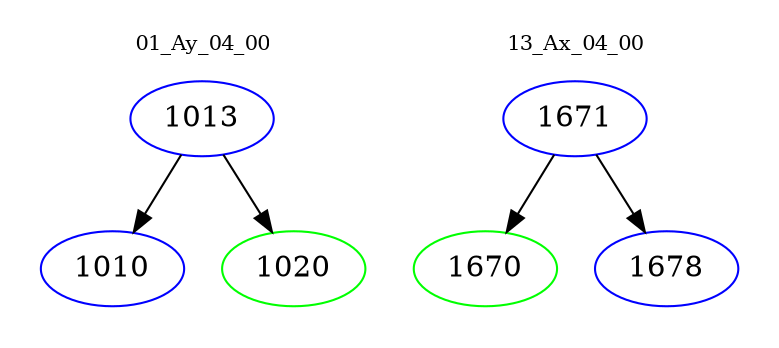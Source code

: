 digraph{
subgraph cluster_0 {
color = white
label = "01_Ay_04_00";
fontsize=10;
T0_1013 [label="1013", color="blue"]
T0_1013 -> T0_1010 [color="black"]
T0_1010 [label="1010", color="blue"]
T0_1013 -> T0_1020 [color="black"]
T0_1020 [label="1020", color="green"]
}
subgraph cluster_1 {
color = white
label = "13_Ax_04_00";
fontsize=10;
T1_1671 [label="1671", color="blue"]
T1_1671 -> T1_1670 [color="black"]
T1_1670 [label="1670", color="green"]
T1_1671 -> T1_1678 [color="black"]
T1_1678 [label="1678", color="blue"]
}
}
